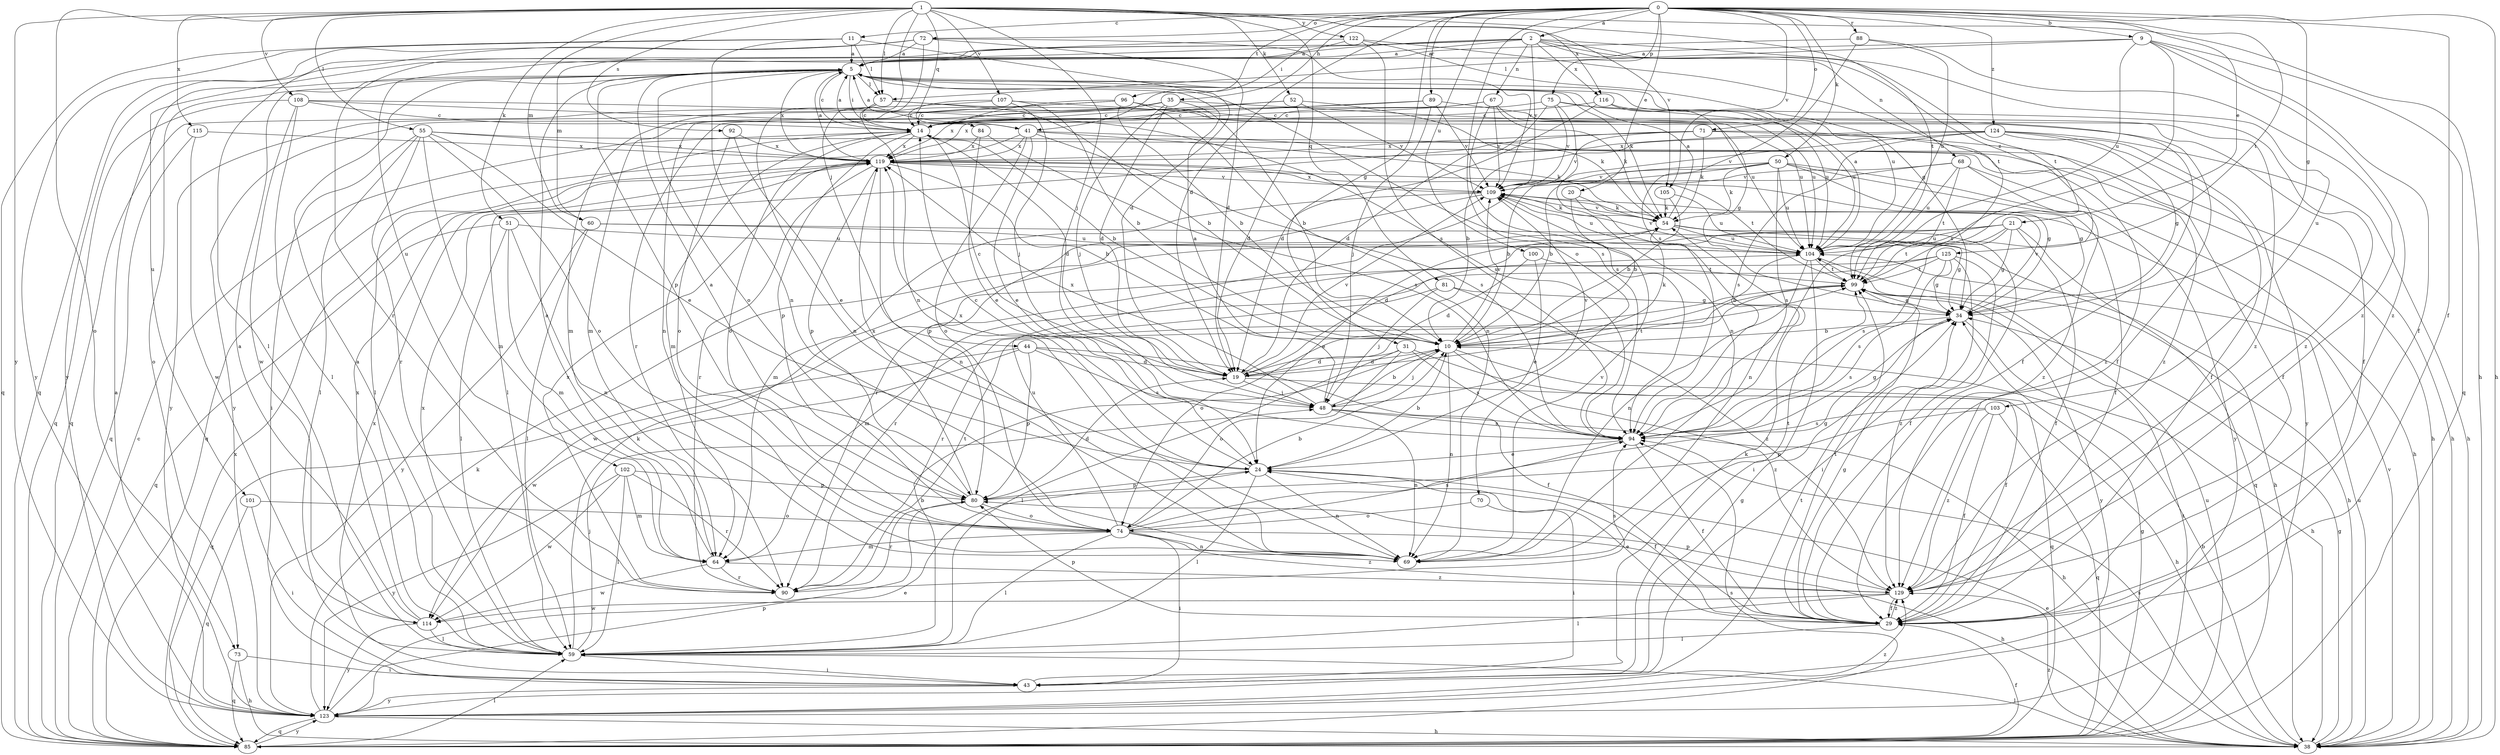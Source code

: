 strict digraph  {
0;
1;
2;
5;
9;
10;
11;
14;
19;
20;
21;
24;
29;
31;
34;
35;
38;
41;
43;
44;
48;
50;
51;
52;
54;
55;
57;
59;
60;
64;
67;
68;
69;
70;
71;
72;
73;
74;
75;
80;
81;
84;
85;
88;
89;
90;
92;
94;
96;
99;
100;
101;
102;
103;
104;
105;
107;
108;
109;
114;
115;
116;
119;
122;
123;
124;
125;
129;
0 -> 2  [label=a];
0 -> 9  [label=b];
0 -> 11  [label=c];
0 -> 19  [label=d];
0 -> 20  [label=e];
0 -> 21  [label=e];
0 -> 29  [label=f];
0 -> 31  [label=g];
0 -> 34  [label=g];
0 -> 35  [label=h];
0 -> 38  [label=h];
0 -> 41  [label=i];
0 -> 50  [label=k];
0 -> 70  [label=o];
0 -> 71  [label=o];
0 -> 72  [label=o];
0 -> 75  [label=p];
0 -> 88  [label=r];
0 -> 89  [label=r];
0 -> 96  [label=t];
0 -> 99  [label=t];
0 -> 100  [label=u];
0 -> 105  [label=v];
0 -> 124  [label=z];
1 -> 38  [label=h];
1 -> 44  [label=j];
1 -> 48  [label=j];
1 -> 51  [label=k];
1 -> 52  [label=k];
1 -> 55  [label=l];
1 -> 57  [label=l];
1 -> 60  [label=m];
1 -> 73  [label=o];
1 -> 81  [label=q];
1 -> 84  [label=q];
1 -> 92  [label=s];
1 -> 99  [label=t];
1 -> 105  [label=v];
1 -> 107  [label=v];
1 -> 108  [label=v];
1 -> 115  [label=x];
1 -> 116  [label=x];
1 -> 122  [label=y];
1 -> 123  [label=y];
2 -> 5  [label=a];
2 -> 60  [label=m];
2 -> 67  [label=n];
2 -> 68  [label=n];
2 -> 90  [label=r];
2 -> 99  [label=t];
2 -> 101  [label=u];
2 -> 102  [label=u];
2 -> 103  [label=u];
2 -> 109  [label=v];
2 -> 116  [label=x];
2 -> 125  [label=z];
5 -> 14  [label=c];
5 -> 41  [label=i];
5 -> 54  [label=k];
5 -> 57  [label=l];
5 -> 73  [label=o];
5 -> 74  [label=o];
5 -> 80  [label=p];
5 -> 94  [label=s];
5 -> 104  [label=u];
5 -> 119  [label=x];
9 -> 5  [label=a];
9 -> 29  [label=f];
9 -> 57  [label=l];
9 -> 85  [label=q];
9 -> 94  [label=s];
9 -> 104  [label=u];
9 -> 129  [label=z];
10 -> 19  [label=d];
10 -> 48  [label=j];
10 -> 54  [label=k];
10 -> 69  [label=n];
10 -> 85  [label=q];
10 -> 109  [label=v];
10 -> 129  [label=z];
11 -> 5  [label=a];
11 -> 19  [label=d];
11 -> 57  [label=l];
11 -> 69  [label=n];
11 -> 85  [label=q];
11 -> 123  [label=y];
14 -> 5  [label=a];
14 -> 10  [label=b];
14 -> 19  [label=d];
14 -> 38  [label=h];
14 -> 59  [label=l];
14 -> 64  [label=m];
14 -> 74  [label=o];
14 -> 80  [label=p];
14 -> 119  [label=x];
19 -> 14  [label=c];
19 -> 38  [label=h];
19 -> 48  [label=j];
19 -> 99  [label=t];
19 -> 109  [label=v];
20 -> 10  [label=b];
20 -> 54  [label=k];
20 -> 69  [label=n];
21 -> 19  [label=d];
21 -> 24  [label=e];
21 -> 29  [label=f];
21 -> 34  [label=g];
21 -> 85  [label=q];
21 -> 94  [label=s];
21 -> 99  [label=t];
21 -> 104  [label=u];
24 -> 10  [label=b];
24 -> 14  [label=c];
24 -> 29  [label=f];
24 -> 59  [label=l];
24 -> 69  [label=n];
24 -> 80  [label=p];
24 -> 119  [label=x];
29 -> 24  [label=e];
29 -> 34  [label=g];
29 -> 59  [label=l];
29 -> 80  [label=p];
29 -> 99  [label=t];
29 -> 129  [label=z];
31 -> 19  [label=d];
31 -> 29  [label=f];
31 -> 59  [label=l];
31 -> 74  [label=o];
31 -> 94  [label=s];
34 -> 10  [label=b];
34 -> 38  [label=h];
34 -> 94  [label=s];
34 -> 109  [label=v];
35 -> 10  [label=b];
35 -> 14  [label=c];
35 -> 19  [label=d];
35 -> 48  [label=j];
35 -> 69  [label=n];
35 -> 104  [label=u];
35 -> 123  [label=y];
38 -> 10  [label=b];
38 -> 24  [label=e];
38 -> 34  [label=g];
38 -> 59  [label=l];
38 -> 94  [label=s];
38 -> 104  [label=u];
38 -> 109  [label=v];
38 -> 129  [label=z];
41 -> 5  [label=a];
41 -> 24  [label=e];
41 -> 54  [label=k];
41 -> 74  [label=o];
41 -> 85  [label=q];
41 -> 94  [label=s];
41 -> 119  [label=x];
41 -> 129  [label=z];
43 -> 34  [label=g];
43 -> 54  [label=k];
43 -> 119  [label=x];
43 -> 123  [label=y];
44 -> 19  [label=d];
44 -> 29  [label=f];
44 -> 80  [label=p];
44 -> 85  [label=q];
44 -> 94  [label=s];
44 -> 114  [label=w];
48 -> 5  [label=a];
48 -> 10  [label=b];
48 -> 38  [label=h];
48 -> 69  [label=n];
48 -> 94  [label=s];
48 -> 109  [label=v];
48 -> 119  [label=x];
50 -> 10  [label=b];
50 -> 29  [label=f];
50 -> 34  [label=g];
50 -> 54  [label=k];
50 -> 80  [label=p];
50 -> 94  [label=s];
50 -> 104  [label=u];
50 -> 109  [label=v];
50 -> 123  [label=y];
51 -> 59  [label=l];
51 -> 64  [label=m];
51 -> 69  [label=n];
51 -> 85  [label=q];
51 -> 104  [label=u];
52 -> 14  [label=c];
52 -> 19  [label=d];
52 -> 54  [label=k];
52 -> 109  [label=v];
52 -> 119  [label=x];
54 -> 5  [label=a];
54 -> 29  [label=f];
54 -> 34  [label=g];
54 -> 104  [label=u];
54 -> 109  [label=v];
55 -> 24  [label=e];
55 -> 38  [label=h];
55 -> 43  [label=i];
55 -> 59  [label=l];
55 -> 64  [label=m];
55 -> 74  [label=o];
55 -> 90  [label=r];
55 -> 119  [label=x];
57 -> 10  [label=b];
57 -> 14  [label=c];
57 -> 29  [label=f];
57 -> 64  [label=m];
57 -> 69  [label=n];
59 -> 5  [label=a];
59 -> 10  [label=b];
59 -> 43  [label=i];
59 -> 48  [label=j];
59 -> 54  [label=k];
59 -> 119  [label=x];
60 -> 38  [label=h];
60 -> 59  [label=l];
60 -> 104  [label=u];
60 -> 123  [label=y];
64 -> 5  [label=a];
64 -> 90  [label=r];
64 -> 114  [label=w];
64 -> 129  [label=z];
67 -> 14  [label=c];
67 -> 54  [label=k];
67 -> 94  [label=s];
67 -> 104  [label=u];
67 -> 109  [label=v];
67 -> 123  [label=y];
68 -> 10  [label=b];
68 -> 38  [label=h];
68 -> 99  [label=t];
68 -> 104  [label=u];
68 -> 109  [label=v];
68 -> 129  [label=z];
69 -> 99  [label=t];
69 -> 109  [label=v];
70 -> 43  [label=i];
70 -> 74  [label=o];
71 -> 29  [label=f];
71 -> 54  [label=k];
71 -> 59  [label=l];
71 -> 109  [label=v];
71 -> 119  [label=x];
71 -> 129  [label=z];
72 -> 5  [label=a];
72 -> 19  [label=d];
72 -> 59  [label=l];
72 -> 69  [label=n];
72 -> 85  [label=q];
72 -> 109  [label=v];
73 -> 38  [label=h];
73 -> 43  [label=i];
73 -> 85  [label=q];
74 -> 10  [label=b];
74 -> 34  [label=g];
74 -> 38  [label=h];
74 -> 43  [label=i];
74 -> 59  [label=l];
74 -> 64  [label=m];
74 -> 69  [label=n];
74 -> 94  [label=s];
74 -> 104  [label=u];
74 -> 129  [label=z];
75 -> 14  [label=c];
75 -> 19  [label=d];
75 -> 69  [label=n];
75 -> 104  [label=u];
75 -> 109  [label=v];
75 -> 129  [label=z];
80 -> 5  [label=a];
80 -> 19  [label=d];
80 -> 74  [label=o];
80 -> 90  [label=r];
80 -> 119  [label=x];
81 -> 34  [label=g];
81 -> 48  [label=j];
81 -> 64  [label=m];
81 -> 129  [label=z];
84 -> 24  [label=e];
84 -> 94  [label=s];
84 -> 119  [label=x];
85 -> 14  [label=c];
85 -> 29  [label=f];
85 -> 34  [label=g];
85 -> 59  [label=l];
85 -> 94  [label=s];
85 -> 99  [label=t];
85 -> 104  [label=u];
85 -> 119  [label=x];
85 -> 123  [label=y];
88 -> 5  [label=a];
88 -> 94  [label=s];
88 -> 104  [label=u];
88 -> 129  [label=z];
89 -> 14  [label=c];
89 -> 48  [label=j];
89 -> 90  [label=r];
89 -> 109  [label=v];
89 -> 129  [label=z];
90 -> 94  [label=s];
90 -> 99  [label=t];
90 -> 119  [label=x];
92 -> 24  [label=e];
92 -> 74  [label=o];
92 -> 119  [label=x];
94 -> 24  [label=e];
94 -> 29  [label=f];
94 -> 34  [label=g];
96 -> 10  [label=b];
96 -> 14  [label=c];
96 -> 29  [label=f];
96 -> 64  [label=m];
96 -> 69  [label=n];
96 -> 119  [label=x];
99 -> 34  [label=g];
99 -> 74  [label=o];
99 -> 90  [label=r];
99 -> 123  [label=y];
100 -> 19  [label=d];
100 -> 24  [label=e];
100 -> 99  [label=t];
101 -> 43  [label=i];
101 -> 74  [label=o];
101 -> 85  [label=q];
102 -> 59  [label=l];
102 -> 64  [label=m];
102 -> 80  [label=p];
102 -> 90  [label=r];
102 -> 114  [label=w];
102 -> 123  [label=y];
103 -> 29  [label=f];
103 -> 80  [label=p];
103 -> 85  [label=q];
103 -> 94  [label=s];
103 -> 129  [label=z];
104 -> 5  [label=a];
104 -> 10  [label=b];
104 -> 38  [label=h];
104 -> 43  [label=i];
104 -> 69  [label=n];
104 -> 99  [label=t];
104 -> 109  [label=v];
105 -> 10  [label=b];
105 -> 54  [label=k];
105 -> 104  [label=u];
107 -> 10  [label=b];
107 -> 14  [label=c];
107 -> 29  [label=f];
107 -> 48  [label=j];
107 -> 85  [label=q];
108 -> 14  [label=c];
108 -> 59  [label=l];
108 -> 85  [label=q];
108 -> 94  [label=s];
108 -> 104  [label=u];
108 -> 114  [label=w];
109 -> 54  [label=k];
109 -> 64  [label=m];
109 -> 90  [label=r];
109 -> 104  [label=u];
109 -> 119  [label=x];
114 -> 5  [label=a];
114 -> 59  [label=l];
114 -> 119  [label=x];
114 -> 123  [label=y];
115 -> 85  [label=q];
115 -> 114  [label=w];
115 -> 119  [label=x];
116 -> 14  [label=c];
116 -> 19  [label=d];
116 -> 34  [label=g];
116 -> 104  [label=u];
119 -> 5  [label=a];
119 -> 10  [label=b];
119 -> 34  [label=g];
119 -> 69  [label=n];
119 -> 80  [label=p];
119 -> 90  [label=r];
119 -> 99  [label=t];
119 -> 109  [label=v];
122 -> 5  [label=a];
122 -> 34  [label=g];
122 -> 94  [label=s];
122 -> 99  [label=t];
122 -> 123  [label=y];
123 -> 5  [label=a];
123 -> 24  [label=e];
123 -> 38  [label=h];
123 -> 54  [label=k];
123 -> 80  [label=p];
123 -> 85  [label=q];
123 -> 99  [label=t];
123 -> 129  [label=z];
124 -> 10  [label=b];
124 -> 29  [label=f];
124 -> 34  [label=g];
124 -> 38  [label=h];
124 -> 94  [label=s];
124 -> 109  [label=v];
124 -> 119  [label=x];
124 -> 123  [label=y];
125 -> 34  [label=g];
125 -> 43  [label=i];
125 -> 90  [label=r];
125 -> 94  [label=s];
125 -> 99  [label=t];
125 -> 114  [label=w];
125 -> 129  [label=z];
129 -> 29  [label=f];
129 -> 59  [label=l];
129 -> 80  [label=p];
129 -> 114  [label=w];
}

